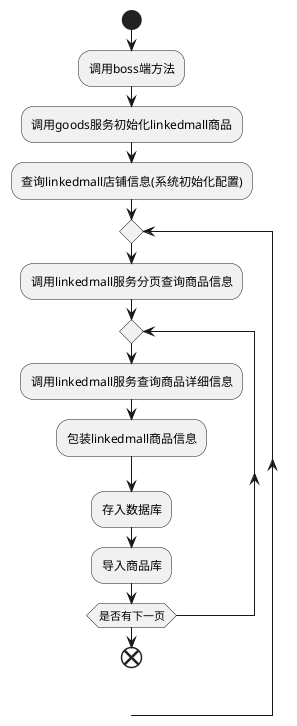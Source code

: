 @startuml
start
:调用boss端方法;
:调用goods服务初始化linkedmall商品;
:查询linkedmall店铺信息(系统初始化配置);
repeat
:调用linkedmall服务分页查询商品信息;
repeat
:调用linkedmall服务查询商品详细信息;
:包装linkedmall商品信息;
:存入数据库;
:导入商品库;
repeat while (是否有下一页)
end
@enduml